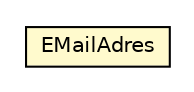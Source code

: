 #!/usr/local/bin/dot
#
# Class diagram 
# Generated by UMLGraph version R5_6-24-gf6e263 (http://www.umlgraph.org/)
#

digraph G {
	edge [fontname="Helvetica",fontsize=10,labelfontname="Helvetica",labelfontsize=10];
	node [fontname="Helvetica",fontsize=10,shape=plaintext];
	nodesep=0.25;
	ranksep=0.5;
	// nl.egem.stuf.sector.bg._0204.NNPFund.EMailAdres
	c115228 [label=<<table title="nl.egem.stuf.sector.bg._0204.NNPFund.EMailAdres" border="0" cellborder="1" cellspacing="0" cellpadding="2" port="p" bgcolor="lemonChiffon" href="./NNPFund.EMailAdres.html">
		<tr><td><table border="0" cellspacing="0" cellpadding="1">
<tr><td align="center" balign="center"> EMailAdres </td></tr>
		</table></td></tr>
		</table>>, URL="./NNPFund.EMailAdres.html", fontname="Helvetica", fontcolor="black", fontsize=10.0];
}

